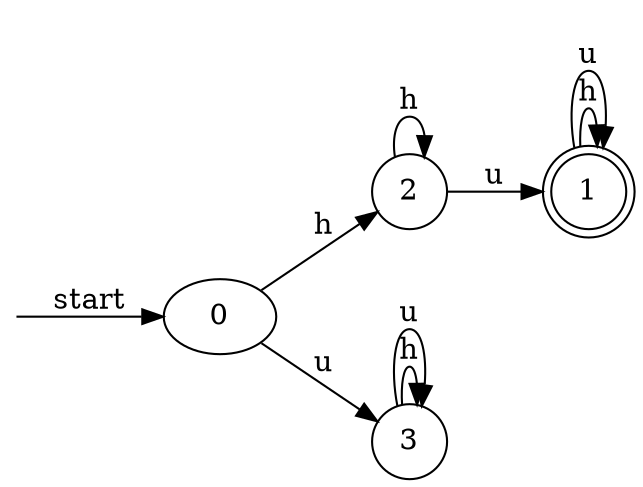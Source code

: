 digraph dfa {
    rankdir = LR;
    __start [style = invis, shape = point];
    __start -> "0" [ label = "start" ];
    node [shape = doublecircle]; "1"
    node [shape = circle];
    "1" -> "1" [ label = "h" ];
    "1" -> "1" [ label = "u" ];
    "2" -> "2" [ label = "h" ];
    "2" -> "1" [ label = "u" ];
    "3" -> "3" [ label = "h" ];
    "3" -> "3" [ label = "u" ];
    "0" -> "2" [ label = "h" ];
    "0" -> "3" [ label = "u" ];
}
